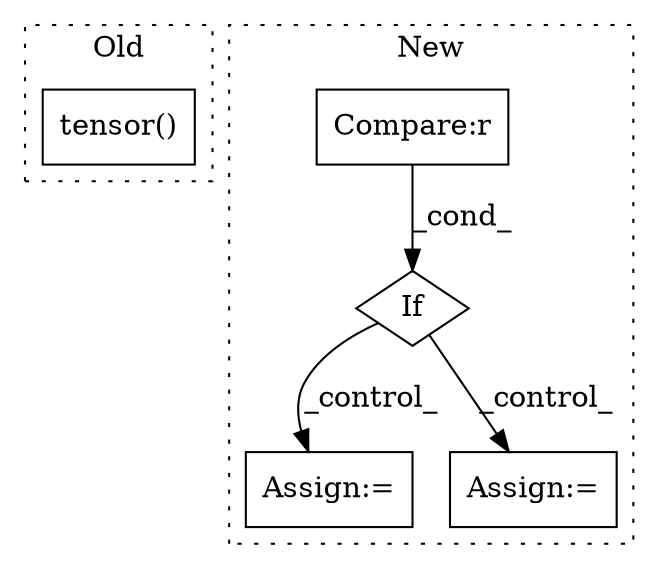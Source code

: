 digraph G {
subgraph cluster0 {
1 [label="tensor()" a="75" s="4369,4388" l="13,18" shape="box"];
label = "Old";
style="dotted";
}
subgraph cluster1 {
2 [label="If" a="96" s="5226,5249" l="3,18" shape="diamond"];
3 [label="Assign:=" a="68" s="5452" l="3" shape="box"];
4 [label="Assign:=" a="68" s="5273" l="3" shape="box"];
5 [label="Compare:r" a="40" s="5229" l="20" shape="box"];
label = "New";
style="dotted";
}
2 -> 3 [label="_control_"];
2 -> 4 [label="_control_"];
5 -> 2 [label="_cond_"];
}